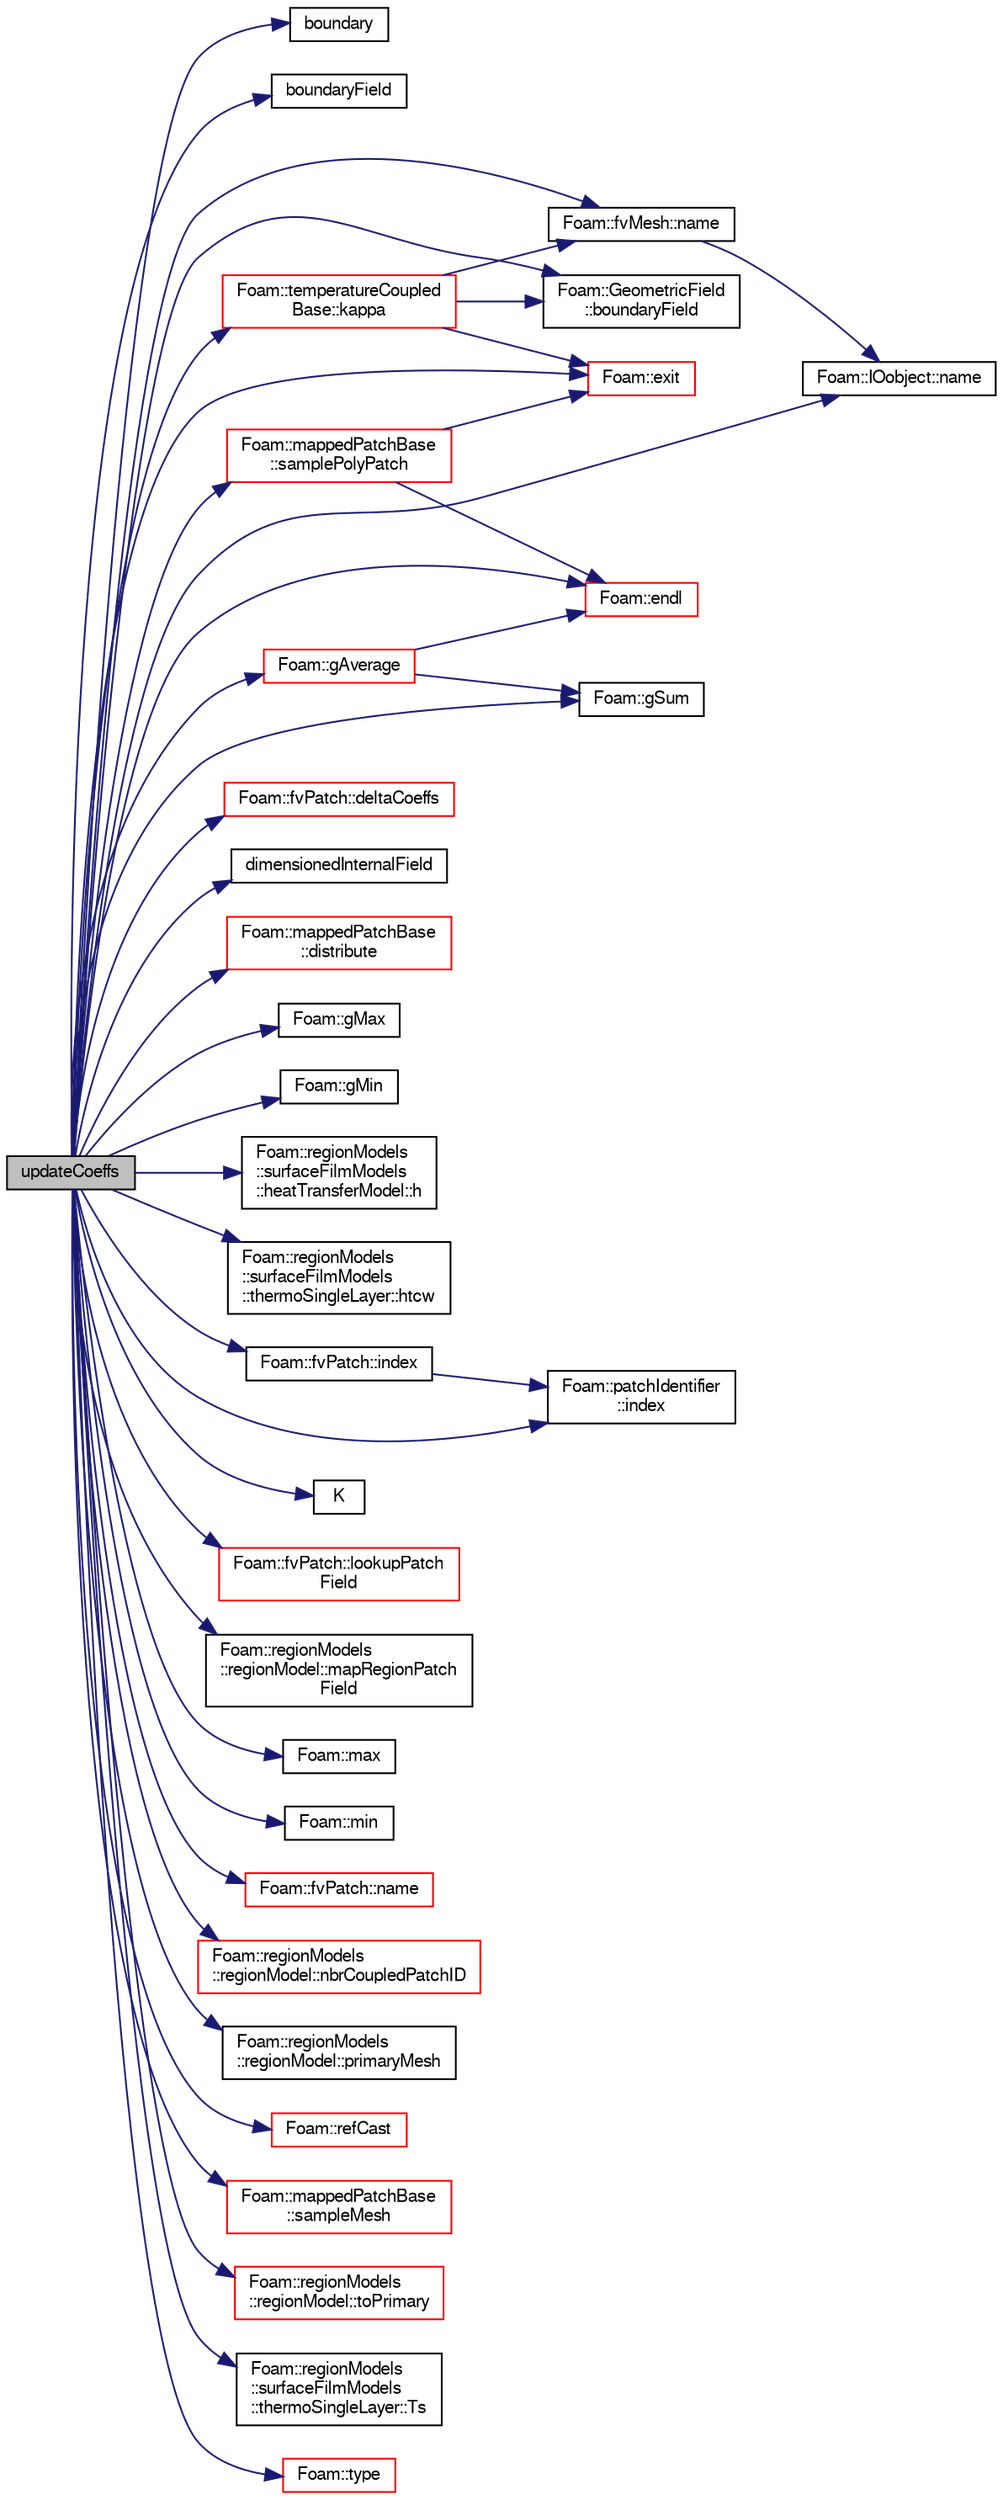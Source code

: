 digraph "updateCoeffs"
{
  bgcolor="transparent";
  edge [fontname="FreeSans",fontsize="10",labelfontname="FreeSans",labelfontsize="10"];
  node [fontname="FreeSans",fontsize="10",shape=record];
  rankdir="LR";
  Node1 [label="updateCoeffs",height=0.2,width=0.4,color="black", fillcolor="grey75", style="filled" fontcolor="black"];
  Node1 -> Node2 [color="midnightblue",fontsize="10",style="solid",fontname="FreeSans"];
  Node2 [label="boundary",height=0.2,width=0.4,color="black",URL="$a03529.html#a658027ecaee450b6533bd8d019d2c1f5"];
  Node1 -> Node3 [color="midnightblue",fontsize="10",style="solid",fontname="FreeSans"];
  Node3 [label="boundaryField",height=0.2,width=0.4,color="black",URL="$a02894.html#af35a1c5ba76390fcc2774abb70b4252d"];
  Node1 -> Node4 [color="midnightblue",fontsize="10",style="solid",fontname="FreeSans"];
  Node4 [label="Foam::GeometricField\l::boundaryField",height=0.2,width=0.4,color="black",URL="$a00896.html#a3c6c1a789b48ea0c5e8bff64f9c14f2d",tooltip="Return reference to GeometricBoundaryField. "];
  Node1 -> Node5 [color="midnightblue",fontsize="10",style="solid",fontname="FreeSans"];
  Node5 [label="Foam::fvPatch::deltaCoeffs",height=0.2,width=0.4,color="red",URL="$a00860.html#a68566c15658234b1c4c972ff9bfcee26",tooltip="Return the face - cell distance coeffient. "];
  Node1 -> Node6 [color="midnightblue",fontsize="10",style="solid",fontname="FreeSans"];
  Node6 [label="dimensionedInternalField",height=0.2,width=0.4,color="black",URL="$a03034.html#a942cd19121a46cdc649099eb27c74b18"];
  Node1 -> Node7 [color="midnightblue",fontsize="10",style="solid",fontname="FreeSans"];
  Node7 [label="Foam::mappedPatchBase\l::distribute",height=0.2,width=0.4,color="red",URL="$a01381.html#a19634e92e19466f33831b6908d0a4fab",tooltip="Wrapper around map/interpolate data distribution. "];
  Node1 -> Node8 [color="midnightblue",fontsize="10",style="solid",fontname="FreeSans"];
  Node8 [label="Foam::endl",height=0.2,width=0.4,color="red",URL="$a10237.html#a2db8fe02a0d3909e9351bb4275b23ce4",tooltip="Add newline and flush stream. "];
  Node1 -> Node9 [color="midnightblue",fontsize="10",style="solid",fontname="FreeSans"];
  Node9 [label="Foam::exit",height=0.2,width=0.4,color="red",URL="$a10237.html#a06ca7250d8e89caf05243ec094843642"];
  Node1 -> Node10 [color="midnightblue",fontsize="10",style="solid",fontname="FreeSans"];
  Node10 [label="Foam::gAverage",height=0.2,width=0.4,color="red",URL="$a10237.html#ab45e56189711a2e5cdd381a0e2b6cc5c"];
  Node10 -> Node8 [color="midnightblue",fontsize="10",style="solid",fontname="FreeSans"];
  Node10 -> Node11 [color="midnightblue",fontsize="10",style="solid",fontname="FreeSans"];
  Node11 [label="Foam::gSum",height=0.2,width=0.4,color="black",URL="$a10237.html#a11b1ebb4c53ad062332767d75ca96328"];
  Node1 -> Node12 [color="midnightblue",fontsize="10",style="solid",fontname="FreeSans"];
  Node12 [label="Foam::gMax",height=0.2,width=0.4,color="black",URL="$a10237.html#ae8d631fb8e841947408bb711abfb1e67"];
  Node1 -> Node13 [color="midnightblue",fontsize="10",style="solid",fontname="FreeSans"];
  Node13 [label="Foam::gMin",height=0.2,width=0.4,color="black",URL="$a10237.html#aca330ee6cfe7d602300dbc5905f8c9f6"];
  Node1 -> Node11 [color="midnightblue",fontsize="10",style="solid",fontname="FreeSans"];
  Node1 -> Node14 [color="midnightblue",fontsize="10",style="solid",fontname="FreeSans"];
  Node14 [label="Foam::regionModels\l::surfaceFilmModels\l::heatTransferModel::h",height=0.2,width=0.4,color="black",URL="$a00964.html#a5cf5f39bc53ea7dba35c2bd51b7562a1",tooltip="Return the heat transfer coefficient [W/m2/K]. "];
  Node1 -> Node15 [color="midnightblue",fontsize="10",style="solid",fontname="FreeSans"];
  Node15 [label="Foam::regionModels\l::surfaceFilmModels\l::thermoSingleLayer::htcw",height=0.2,width=0.4,color="black",URL="$a02527.html#a46fbaeb462f37f772bcfddf3d8c10661",tooltip="Return const access to the (wall) heat transfer model. "];
  Node1 -> Node16 [color="midnightblue",fontsize="10",style="solid",fontname="FreeSans"];
  Node16 [label="Foam::patchIdentifier\l::index",height=0.2,width=0.4,color="black",URL="$a01749.html#a7d1e8acadb27bd2b4e61457d47b71b6f",tooltip="Return the index of this patch in the boundaryMesh. "];
  Node1 -> Node17 [color="midnightblue",fontsize="10",style="solid",fontname="FreeSans"];
  Node17 [label="Foam::fvPatch::index",height=0.2,width=0.4,color="black",URL="$a00860.html#a7d1e8acadb27bd2b4e61457d47b71b6f",tooltip="Return the index of this patch in the fvBoundaryMesh. "];
  Node17 -> Node16 [color="midnightblue",fontsize="10",style="solid",fontname="FreeSans"];
  Node1 -> Node18 [color="midnightblue",fontsize="10",style="solid",fontname="FreeSans"];
  Node18 [label="K",height=0.2,width=0.4,color="black",URL="$a00762.html#a4b4d28b402b6dad014790c4172a84bb6",tooltip="Get corresponding K field. "];
  Node1 -> Node19 [color="midnightblue",fontsize="10",style="solid",fontname="FreeSans"];
  Node19 [label="Foam::temperatureCoupled\lBase::kappa",height=0.2,width=0.4,color="red",URL="$a02490.html#a27f7eb60b12da7ce5742958e36252898",tooltip="Given patch temperature calculate corresponding K field. "];
  Node19 -> Node9 [color="midnightblue",fontsize="10",style="solid",fontname="FreeSans"];
  Node19 -> Node4 [color="midnightblue",fontsize="10",style="solid",fontname="FreeSans"];
  Node19 -> Node20 [color="midnightblue",fontsize="10",style="solid",fontname="FreeSans"];
  Node20 [label="Foam::fvMesh::name",height=0.2,width=0.4,color="black",URL="$a00851.html#a75b72488d2e82151b025744974919d5d",tooltip="Return reference to name. "];
  Node20 -> Node21 [color="midnightblue",fontsize="10",style="solid",fontname="FreeSans"];
  Node21 [label="Foam::IOobject::name",height=0.2,width=0.4,color="black",URL="$a01142.html#a75b72488d2e82151b025744974919d5d",tooltip="Return name. "];
  Node1 -> Node22 [color="midnightblue",fontsize="10",style="solid",fontname="FreeSans"];
  Node22 [label="Foam::fvPatch::lookupPatch\lField",height=0.2,width=0.4,color="red",URL="$a00860.html#afaaf754f8e65cc448cfe3dfb1e033ae1",tooltip="Lookup and return the patchField of the named field from the. "];
  Node1 -> Node23 [color="midnightblue",fontsize="10",style="solid",fontname="FreeSans"];
  Node23 [label="Foam::regionModels\l::regionModel::mapRegionPatch\lField",height=0.2,width=0.4,color="black",URL="$a02071.html#a779f4d55fab3a54210ef162099b2bf12",tooltip="Map patch field from another region model to local patch. "];
  Node1 -> Node24 [color="midnightblue",fontsize="10",style="solid",fontname="FreeSans"];
  Node24 [label="Foam::max",height=0.2,width=0.4,color="black",URL="$a10237.html#ac993e906cf2774ae77e666bc24e81733"];
  Node1 -> Node25 [color="midnightblue",fontsize="10",style="solid",fontname="FreeSans"];
  Node25 [label="Foam::min",height=0.2,width=0.4,color="black",URL="$a10237.html#a253e112ad2d56d96230ff39ea7f442dc"];
  Node1 -> Node26 [color="midnightblue",fontsize="10",style="solid",fontname="FreeSans"];
  Node26 [label="Foam::fvPatch::name",height=0.2,width=0.4,color="red",URL="$a00860.html#a75b72488d2e82151b025744974919d5d",tooltip="Return name. "];
  Node1 -> Node21 [color="midnightblue",fontsize="10",style="solid",fontname="FreeSans"];
  Node1 -> Node20 [color="midnightblue",fontsize="10",style="solid",fontname="FreeSans"];
  Node1 -> Node27 [color="midnightblue",fontsize="10",style="solid",fontname="FreeSans"];
  Node27 [label="Foam::regionModels\l::regionModel::nbrCoupledPatchID",height=0.2,width=0.4,color="red",URL="$a02071.html#ab75224234f0496ea2c9f2eed3f848d1a",tooltip="Return the coupled patch ID paired with coupled patch. "];
  Node1 -> Node28 [color="midnightblue",fontsize="10",style="solid",fontname="FreeSans"];
  Node28 [label="Foam::regionModels\l::regionModel::primaryMesh",height=0.2,width=0.4,color="black",URL="$a02071.html#a3f74d6f26fb409562d28d2365d1bbf12",tooltip="Return the reference to the primary mesh database. "];
  Node1 -> Node29 [color="midnightblue",fontsize="10",style="solid",fontname="FreeSans"];
  Node29 [label="Foam::refCast",height=0.2,width=0.4,color="red",URL="$a10237.html#a28f53307dad4466f23067e79a948e2a1",tooltip="Reference type cast template function. "];
  Node1 -> Node30 [color="midnightblue",fontsize="10",style="solid",fontname="FreeSans"];
  Node30 [label="Foam::mappedPatchBase\l::sampleMesh",height=0.2,width=0.4,color="red",URL="$a01381.html#a80e7d2240854cf86b347a95cb1bab341",tooltip="Get the region mesh. "];
  Node1 -> Node31 [color="midnightblue",fontsize="10",style="solid",fontname="FreeSans"];
  Node31 [label="Foam::mappedPatchBase\l::samplePolyPatch",height=0.2,width=0.4,color="red",URL="$a01381.html#a3434acc5afba1f7b7b8f4c573befd8b3",tooltip="Get the patch on the region. "];
  Node31 -> Node8 [color="midnightblue",fontsize="10",style="solid",fontname="FreeSans"];
  Node31 -> Node9 [color="midnightblue",fontsize="10",style="solid",fontname="FreeSans"];
  Node1 -> Node32 [color="midnightblue",fontsize="10",style="solid",fontname="FreeSans"];
  Node32 [label="Foam::regionModels\l::regionModel::toPrimary",height=0.2,width=0.4,color="red",URL="$a02071.html#ae3e2347b9e0b838573435f06d9e51bf0",tooltip="Convert a local region field to the primary region. "];
  Node1 -> Node33 [color="midnightblue",fontsize="10",style="solid",fontname="FreeSans"];
  Node33 [label="Foam::regionModels\l::surfaceFilmModels\l::thermoSingleLayer::Ts",height=0.2,width=0.4,color="black",URL="$a02527.html#a84eeb8112f81ad68b619e4b5d160a557",tooltip="Return the film surface temperature [K]. "];
  Node1 -> Node34 [color="midnightblue",fontsize="10",style="solid",fontname="FreeSans"];
  Node34 [label="Foam::type",height=0.2,width=0.4,color="red",URL="$a10237.html#aec48583af672626378f501eb9fc32cd1",tooltip="Return the file type: DIRECTORY or FILE. "];
}
